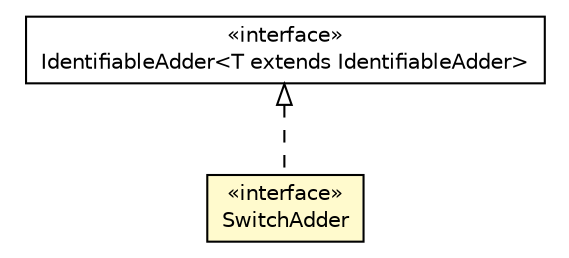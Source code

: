 #!/usr/local/bin/dot
#
# Class diagram 
# Generated by UMLGraph version R5_6 (http://www.umlgraph.org/)
#

digraph G {
	edge [fontname="Helvetica",fontsize=10,labelfontname="Helvetica",labelfontsize=10];
	node [fontname="Helvetica",fontsize=10,shape=plaintext];
	nodesep=0.25;
	ranksep=0.5;
	// eu.itesla_project.iidm.network.VoltageLevel.BusBreakerView.SwitchAdder
	c10961 [label=<<table title="eu.itesla_project.iidm.network.VoltageLevel.BusBreakerView.SwitchAdder" border="0" cellborder="1" cellspacing="0" cellpadding="2" port="p" bgcolor="lemonChiffon" href="./VoltageLevel.BusBreakerView.SwitchAdder.html">
		<tr><td><table border="0" cellspacing="0" cellpadding="1">
<tr><td align="center" balign="center"> &#171;interface&#187; </td></tr>
<tr><td align="center" balign="center"> SwitchAdder </td></tr>
		</table></td></tr>
		</table>>, URL="./VoltageLevel.BusBreakerView.SwitchAdder.html", fontname="Helvetica", fontcolor="black", fontsize=10.0];
	// eu.itesla_project.iidm.network.IdentifiableAdder<T extends eu.itesla_project.iidm.network.IdentifiableAdder>
	c10992 [label=<<table title="eu.itesla_project.iidm.network.IdentifiableAdder" border="0" cellborder="1" cellspacing="0" cellpadding="2" port="p" href="./IdentifiableAdder.html">
		<tr><td><table border="0" cellspacing="0" cellpadding="1">
<tr><td align="center" balign="center"> &#171;interface&#187; </td></tr>
<tr><td align="center" balign="center"> IdentifiableAdder&lt;T extends IdentifiableAdder&gt; </td></tr>
		</table></td></tr>
		</table>>, URL="./IdentifiableAdder.html", fontname="Helvetica", fontcolor="black", fontsize=10.0];
	//eu.itesla_project.iidm.network.VoltageLevel.BusBreakerView.SwitchAdder implements eu.itesla_project.iidm.network.IdentifiableAdder<T extends eu.itesla_project.iidm.network.IdentifiableAdder>
	c10992:p -> c10961:p [dir=back,arrowtail=empty,style=dashed];
}

